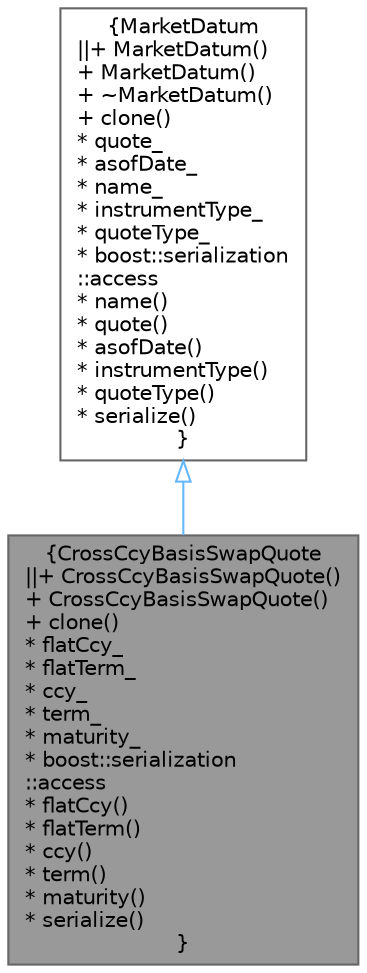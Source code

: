 digraph "CrossCcyBasisSwapQuote"
{
 // INTERACTIVE_SVG=YES
 // LATEX_PDF_SIZE
  bgcolor="transparent";
  edge [fontname=Helvetica,fontsize=10,labelfontname=Helvetica,labelfontsize=10];
  node [fontname=Helvetica,fontsize=10,shape=box,height=0.2,width=0.4];
  Node1 [label="{CrossCcyBasisSwapQuote\n||+ CrossCcyBasisSwapQuote()\l+ CrossCcyBasisSwapQuote()\l+ clone()\l* flatCcy_\l* flatTerm_\l* ccy_\l* term_\l* maturity_\l* boost::serialization\l::access\l* flatCcy()\l* flatTerm()\l* ccy()\l* term()\l* maturity()\l* serialize()\l}",height=0.2,width=0.4,color="gray40", fillcolor="grey60", style="filled", fontcolor="black",tooltip="Cross Currency Basis Swap data class."];
  Node2 -> Node1 [dir="back",color="steelblue1",style="solid",arrowtail="onormal"];
  Node2 [label="{MarketDatum\n||+ MarketDatum()\l+ MarketDatum()\l+ ~MarketDatum()\l+ clone()\l* quote_\l* asofDate_\l* name_\l* instrumentType_\l* quoteType_\l* boost::serialization\l::access\l* name()\l* quote()\l* asofDate()\l* instrumentType()\l* quoteType()\l* serialize()\l}",height=0.2,width=0.4,color="gray40", fillcolor="white", style="filled",URL="$classore_1_1data_1_1_market_datum.html",tooltip="Base market data class."];
}
